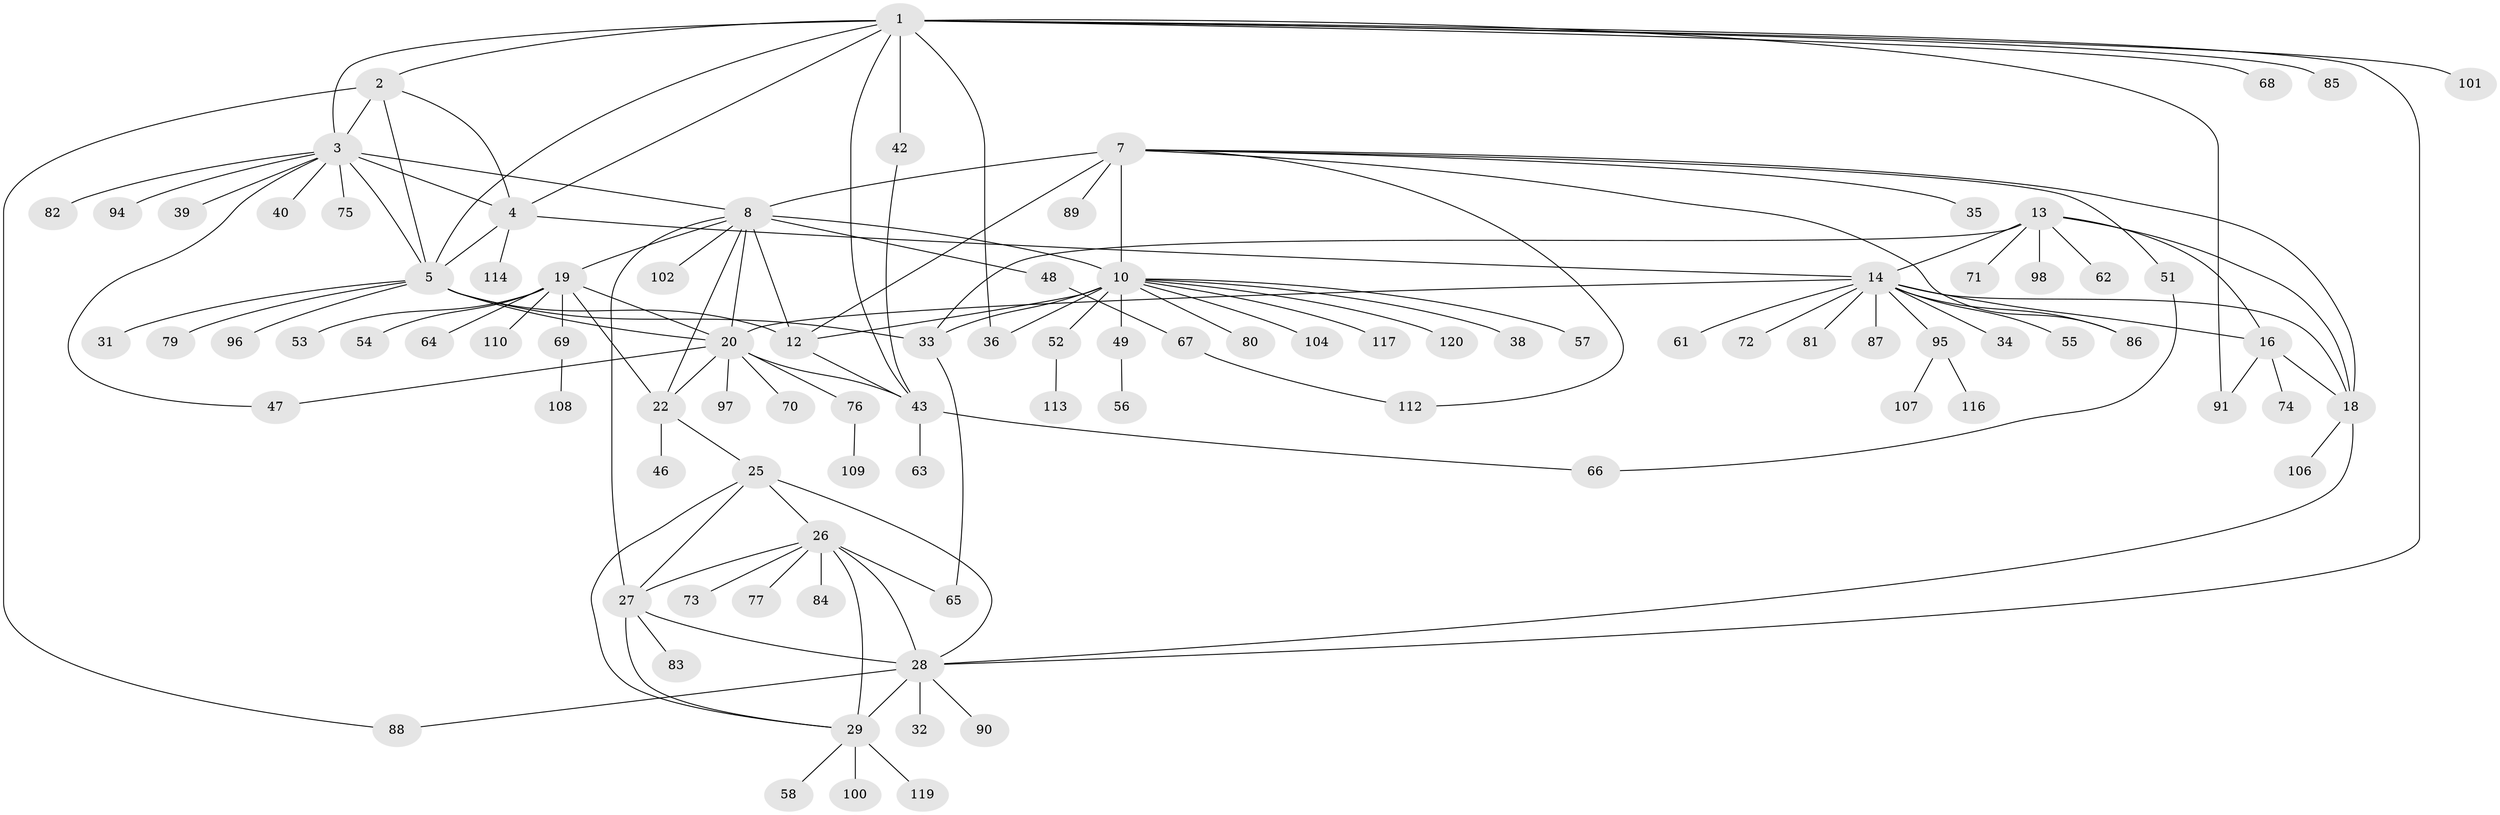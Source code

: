 // Generated by graph-tools (version 1.1) at 2025/24/03/03/25 07:24:18]
// undirected, 95 vertices, 135 edges
graph export_dot {
graph [start="1"]
  node [color=gray90,style=filled];
  1 [super="+103"];
  2;
  3 [super="+99"];
  4 [super="+41"];
  5 [super="+6"];
  7 [super="+9"];
  8 [super="+21"];
  10 [super="+11"];
  12 [super="+50"];
  13 [super="+17"];
  14 [super="+15"];
  16 [super="+60"];
  18 [super="+105"];
  19 [super="+23"];
  20 [super="+24"];
  22 [super="+37"];
  25 [super="+111"];
  26 [super="+59"];
  27 [super="+45"];
  28 [super="+30"];
  29 [super="+44"];
  31;
  32;
  33 [super="+93"];
  34;
  35;
  36;
  38;
  39;
  40;
  42;
  43 [super="+115"];
  46;
  47;
  48;
  49;
  51 [super="+78"];
  52;
  53;
  54;
  55;
  56;
  57;
  58;
  61;
  62;
  63;
  64;
  65;
  66;
  67 [super="+92"];
  68 [super="+118"];
  69;
  70;
  71;
  72;
  73;
  74;
  75;
  76;
  77;
  79;
  80;
  81;
  82;
  83;
  84;
  85;
  86;
  87;
  88;
  89;
  90;
  91;
  94;
  95;
  96;
  97;
  98;
  100;
  101;
  102;
  104;
  106;
  107;
  108;
  109;
  110;
  112;
  113;
  114;
  116;
  117;
  119;
  120;
  1 -- 2;
  1 -- 3;
  1 -- 4;
  1 -- 5 [weight=2];
  1 -- 36;
  1 -- 42;
  1 -- 43;
  1 -- 68;
  1 -- 85;
  1 -- 91;
  1 -- 101;
  1 -- 28;
  2 -- 3;
  2 -- 4;
  2 -- 5 [weight=2];
  2 -- 88;
  3 -- 4;
  3 -- 5 [weight=2];
  3 -- 39;
  3 -- 40;
  3 -- 47;
  3 -- 75;
  3 -- 82;
  3 -- 94;
  3 -- 8;
  4 -- 5 [weight=2];
  4 -- 14;
  4 -- 114;
  5 -- 12;
  5 -- 20;
  5 -- 33;
  5 -- 96;
  5 -- 31;
  5 -- 79;
  7 -- 8 [weight=2];
  7 -- 10 [weight=4];
  7 -- 12 [weight=2];
  7 -- 18;
  7 -- 35;
  7 -- 89;
  7 -- 112;
  7 -- 51;
  7 -- 86;
  8 -- 10 [weight=2];
  8 -- 12;
  8 -- 27;
  8 -- 48;
  8 -- 19 [weight=2];
  8 -- 20 [weight=2];
  8 -- 102;
  8 -- 22;
  10 -- 12 [weight=2];
  10 -- 38;
  10 -- 52;
  10 -- 57;
  10 -- 117;
  10 -- 36;
  10 -- 104;
  10 -- 80;
  10 -- 49;
  10 -- 120;
  10 -- 33;
  12 -- 43;
  13 -- 14 [weight=4];
  13 -- 16 [weight=2];
  13 -- 18 [weight=2];
  13 -- 33;
  13 -- 71;
  13 -- 98;
  13 -- 62;
  14 -- 16 [weight=2];
  14 -- 18 [weight=2];
  14 -- 20;
  14 -- 34;
  14 -- 55;
  14 -- 61;
  14 -- 72;
  14 -- 81;
  14 -- 86;
  14 -- 87;
  14 -- 95;
  16 -- 18;
  16 -- 74;
  16 -- 91;
  18 -- 28;
  18 -- 106;
  19 -- 20 [weight=4];
  19 -- 22 [weight=2];
  19 -- 53;
  19 -- 54;
  19 -- 69;
  19 -- 64;
  19 -- 110;
  20 -- 22 [weight=2];
  20 -- 47;
  20 -- 70;
  20 -- 76;
  20 -- 97;
  20 -- 43;
  22 -- 25;
  22 -- 46;
  25 -- 26;
  25 -- 27;
  25 -- 28 [weight=2];
  25 -- 29;
  26 -- 27;
  26 -- 28 [weight=2];
  26 -- 29;
  26 -- 65;
  26 -- 73;
  26 -- 77;
  26 -- 84;
  27 -- 28 [weight=2];
  27 -- 29;
  27 -- 83;
  28 -- 29 [weight=2];
  28 -- 32;
  28 -- 90;
  28 -- 88;
  29 -- 58;
  29 -- 100;
  29 -- 119;
  33 -- 65;
  42 -- 43;
  43 -- 63;
  43 -- 66;
  48 -- 67;
  49 -- 56;
  51 -- 66;
  52 -- 113;
  67 -- 112;
  69 -- 108;
  76 -- 109;
  95 -- 107;
  95 -- 116;
}
